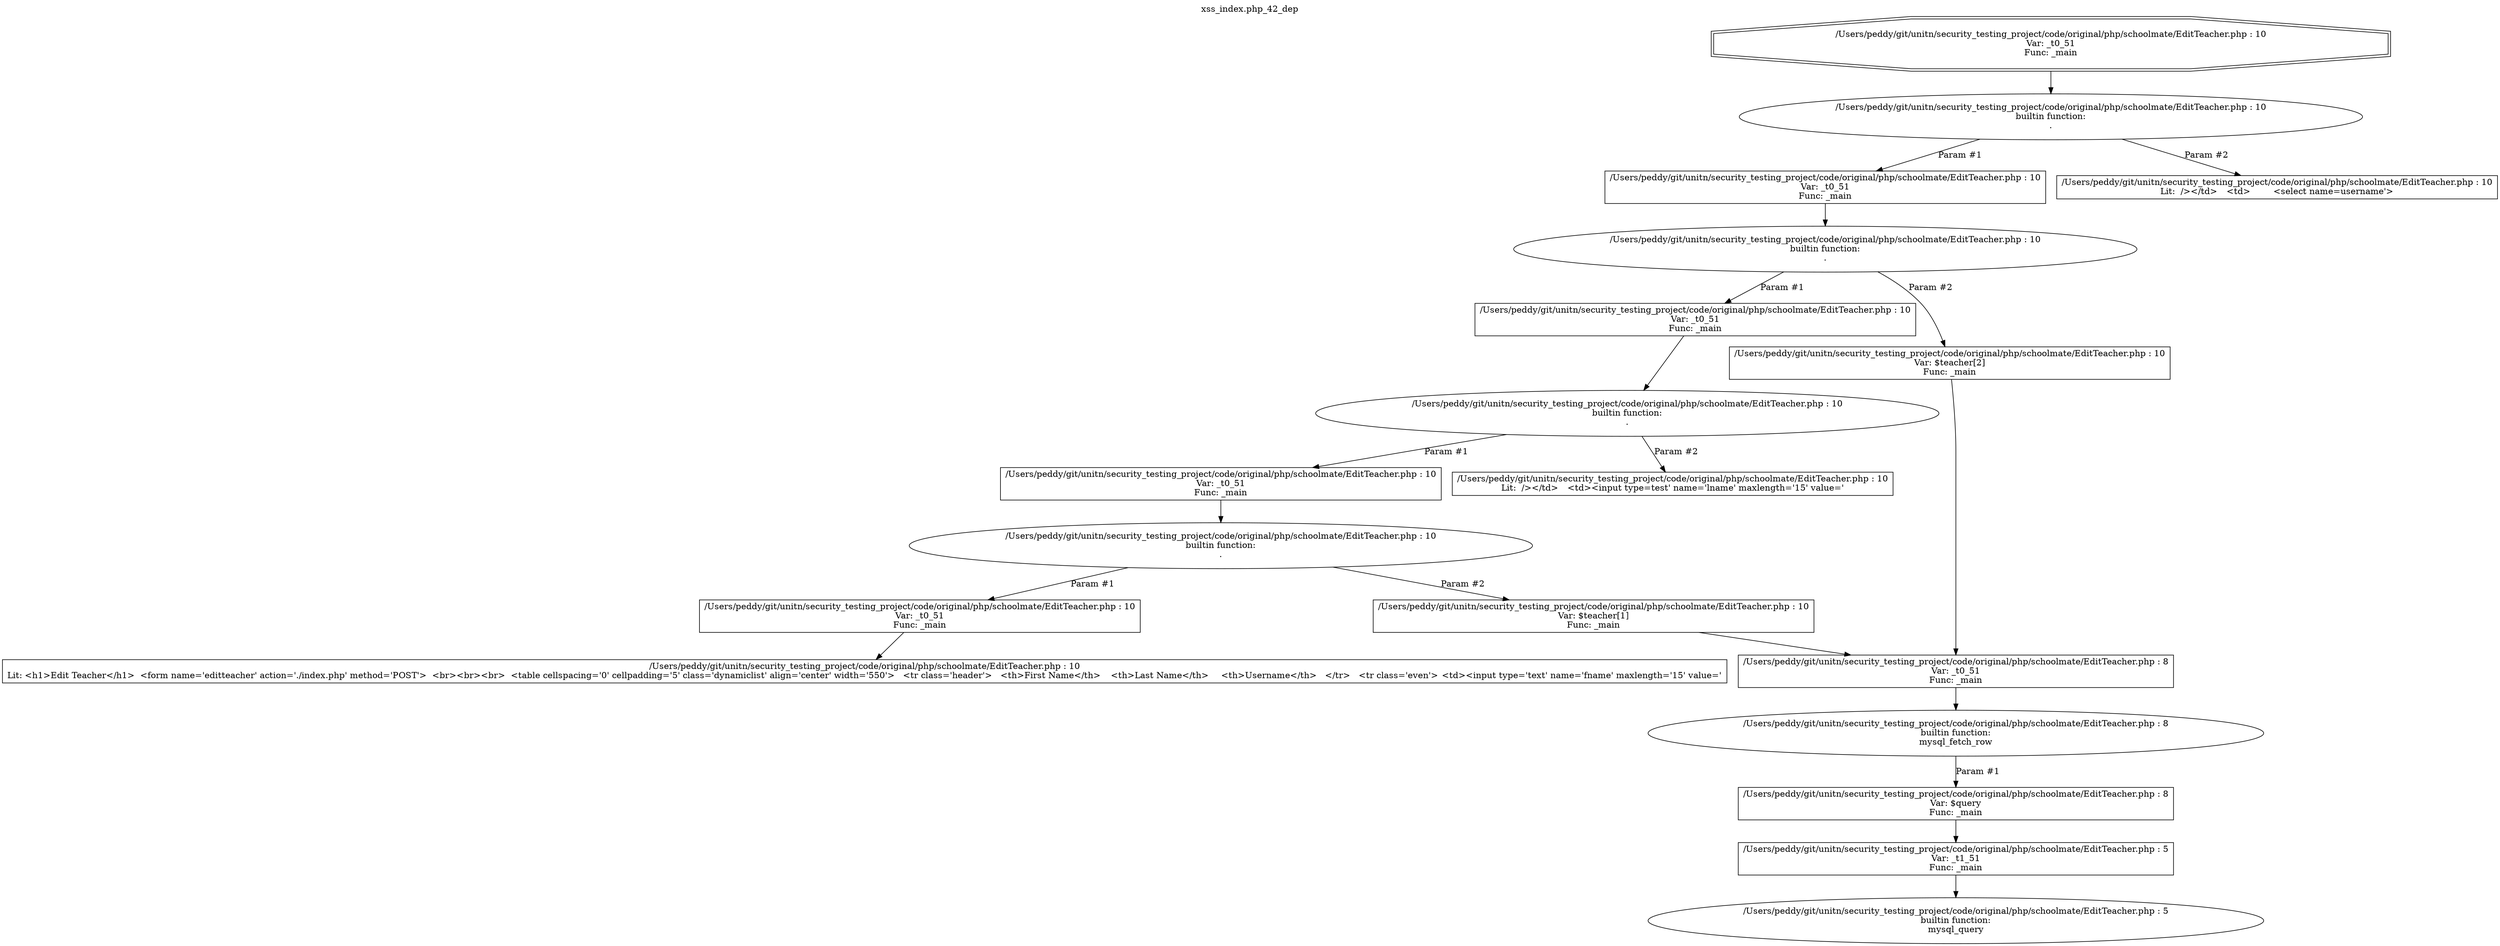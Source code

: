digraph cfg {
  label="xss_index.php_42_dep";
  labelloc=t;
  n1 [shape=doubleoctagon, label="/Users/peddy/git/unitn/security_testing_project/code/original/php/schoolmate/EditTeacher.php : 10\nVar: _t0_51\nFunc: _main\n"];
  n2 [shape=ellipse, label="/Users/peddy/git/unitn/security_testing_project/code/original/php/schoolmate/EditTeacher.php : 10\nbuiltin function:\n.\n"];
  n3 [shape=box, label="/Users/peddy/git/unitn/security_testing_project/code/original/php/schoolmate/EditTeacher.php : 10\nVar: _t0_51\nFunc: _main\n"];
  n4 [shape=ellipse, label="/Users/peddy/git/unitn/security_testing_project/code/original/php/schoolmate/EditTeacher.php : 10\nbuiltin function:\n.\n"];
  n5 [shape=box, label="/Users/peddy/git/unitn/security_testing_project/code/original/php/schoolmate/EditTeacher.php : 10\nVar: _t0_51\nFunc: _main\n"];
  n6 [shape=ellipse, label="/Users/peddy/git/unitn/security_testing_project/code/original/php/schoolmate/EditTeacher.php : 10\nbuiltin function:\n.\n"];
  n7 [shape=box, label="/Users/peddy/git/unitn/security_testing_project/code/original/php/schoolmate/EditTeacher.php : 10\nVar: _t0_51\nFunc: _main\n"];
  n8 [shape=ellipse, label="/Users/peddy/git/unitn/security_testing_project/code/original/php/schoolmate/EditTeacher.php : 10\nbuiltin function:\n.\n"];
  n9 [shape=box, label="/Users/peddy/git/unitn/security_testing_project/code/original/php/schoolmate/EditTeacher.php : 10\nVar: _t0_51\nFunc: _main\n"];
  n10 [shape=box, label="/Users/peddy/git/unitn/security_testing_project/code/original/php/schoolmate/EditTeacher.php : 10\nLit: <h1>Edit Teacher</h1>  <form name='editteacher' action='./index.php' method='POST'>  <br><br><br>  <table cellspacing='0' cellpadding='5' class='dynamiclist' align='center' width='550'>   <tr class='header'>	<th>First Name</th>	<th>Last Name</th>	<th>Username</th>   </tr>   <tr class='even'>	<td><input type='text' name='fname' maxlength='15' value='\n"];
  n11 [shape=box, label="/Users/peddy/git/unitn/security_testing_project/code/original/php/schoolmate/EditTeacher.php : 10\nVar: $teacher[1]\nFunc: _main\n"];
  n12 [shape=box, label="/Users/peddy/git/unitn/security_testing_project/code/original/php/schoolmate/EditTeacher.php : 8\nVar: _t0_51\nFunc: _main\n"];
  n13 [shape=ellipse, label="/Users/peddy/git/unitn/security_testing_project/code/original/php/schoolmate/EditTeacher.php : 8\nbuiltin function:\nmysql_fetch_row\n"];
  n14 [shape=box, label="/Users/peddy/git/unitn/security_testing_project/code/original/php/schoolmate/EditTeacher.php : 8\nVar: $query\nFunc: _main\n"];
  n15 [shape=box, label="/Users/peddy/git/unitn/security_testing_project/code/original/php/schoolmate/EditTeacher.php : 5\nVar: _t1_51\nFunc: _main\n"];
  n16 [shape=ellipse, label="/Users/peddy/git/unitn/security_testing_project/code/original/php/schoolmate/EditTeacher.php : 5\nbuiltin function:\nmysql_query\n"];
  n17 [shape=box, label="/Users/peddy/git/unitn/security_testing_project/code/original/php/schoolmate/EditTeacher.php : 10\nLit:  /></td>	<td><input type=test' name='lname' maxlength='15' value='\n"];
  n18 [shape=box, label="/Users/peddy/git/unitn/security_testing_project/code/original/php/schoolmate/EditTeacher.php : 10\nVar: $teacher[2]\nFunc: _main\n"];
  n19 [shape=box, label="/Users/peddy/git/unitn/security_testing_project/code/original/php/schoolmate/EditTeacher.php : 10\nLit:  /></td>	<td>	 <select name=username'>\n"];
  n1 -> n2;
  n3 -> n4;
  n5 -> n6;
  n7 -> n8;
  n9 -> n10;
  n8 -> n9[label="Param #1"];
  n8 -> n11[label="Param #2"];
  n12 -> n13;
  n15 -> n16;
  n14 -> n15;
  n13 -> n14[label="Param #1"];
  n11 -> n12;
  n6 -> n7[label="Param #1"];
  n6 -> n17[label="Param #2"];
  n4 -> n5[label="Param #1"];
  n4 -> n18[label="Param #2"];
  n18 -> n12;
  n2 -> n3[label="Param #1"];
  n2 -> n19[label="Param #2"];
}
